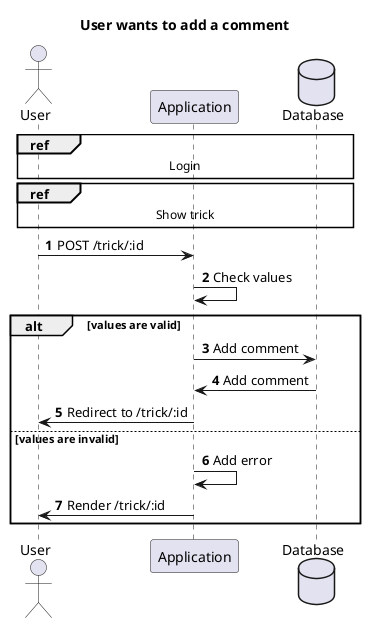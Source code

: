 @startuml
autonumber
title       User wants to add a comment
actor       User
participant Application
database    Database

ref over User, Application, Database: Login
ref over User, Application, Database: Show trick

User -> Application: POST /trick/:id
Application -> Application: Check values
alt values are valid
    Application -> Database: Add comment
    Database -> Application: Add comment
    Application -> User: Redirect to /trick/:id
else values are invalid
    Application -> Application: Add error
    Application -> User: Render /trick/:id
end

@enduml
